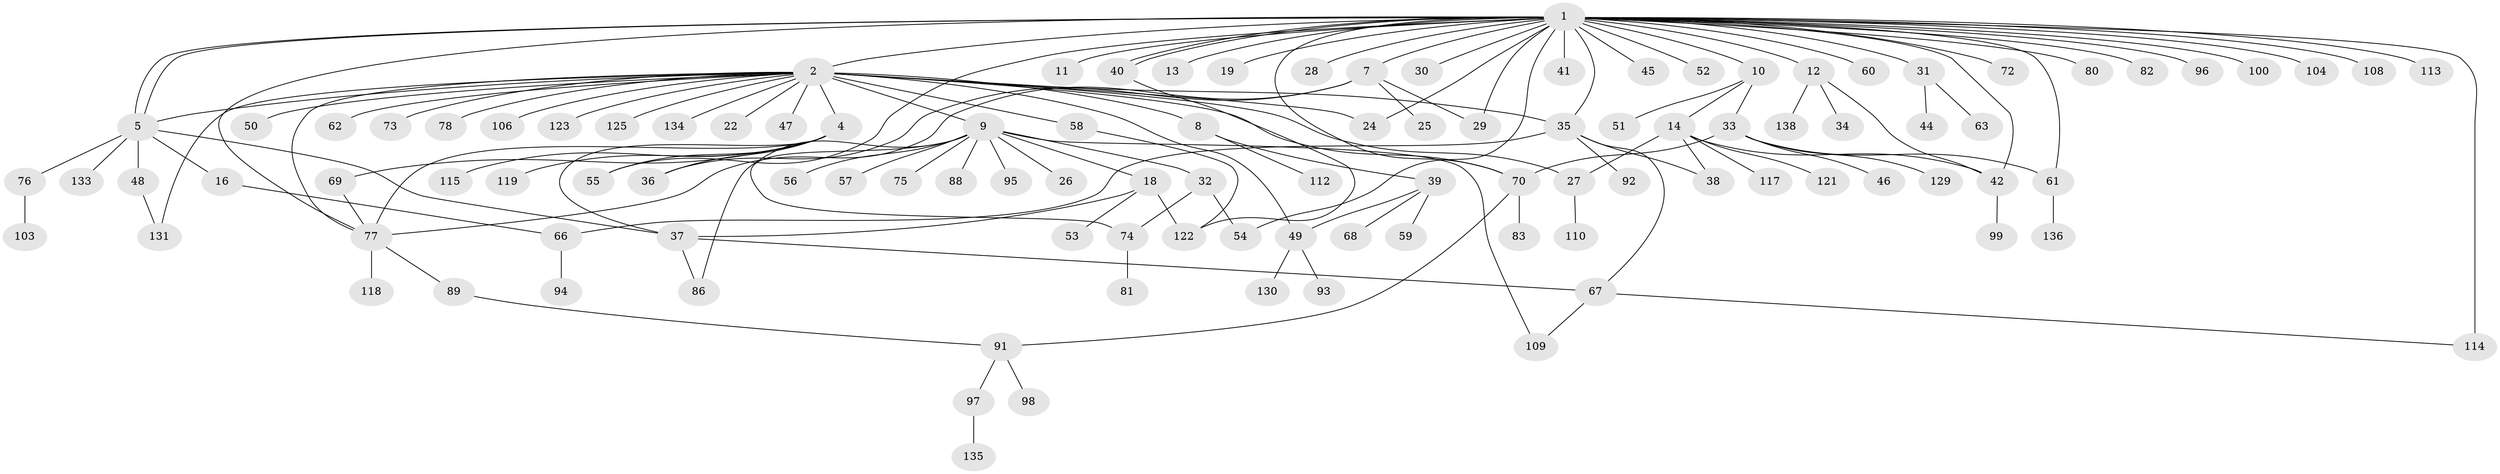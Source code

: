 // Generated by graph-tools (version 1.1) at 2025/51/02/27/25 19:51:57]
// undirected, 109 vertices, 141 edges
graph export_dot {
graph [start="1"]
  node [color=gray90,style=filled];
  1 [super="+17"];
  2 [super="+3"];
  4 [super="+71"];
  5 [super="+6"];
  7 [super="+20"];
  8 [super="+43"];
  9 [super="+15"];
  10;
  11;
  12 [super="+21"];
  13;
  14 [super="+23"];
  16;
  18;
  19 [super="+120"];
  22;
  24 [super="+85"];
  25;
  26;
  27 [super="+124"];
  28 [super="+65"];
  29 [super="+90"];
  30;
  31;
  32 [super="+111"];
  33 [super="+64"];
  34;
  35 [super="+101"];
  36;
  37 [super="+127"];
  38;
  39;
  40 [super="+126"];
  41;
  42;
  44;
  45;
  46;
  47;
  48 [super="+84"];
  49 [super="+79"];
  50;
  51;
  52;
  53;
  54 [super="+128"];
  55 [super="+105"];
  56;
  57;
  58;
  59;
  60;
  61;
  62;
  63 [super="+87"];
  66;
  67 [super="+107"];
  68;
  69;
  70;
  72;
  73;
  74 [super="+132"];
  75;
  76;
  77 [super="+102"];
  78;
  80;
  81;
  82;
  83;
  86;
  88;
  89;
  91 [super="+137"];
  92;
  93;
  94;
  95;
  96;
  97;
  98;
  99;
  100;
  103;
  104;
  106;
  108;
  109 [super="+116"];
  110;
  112;
  113;
  114;
  115;
  117;
  118;
  119;
  121;
  122;
  123;
  125;
  129;
  130;
  131;
  133;
  134;
  135;
  136;
  138;
  1 -- 2 [weight=3];
  1 -- 5;
  1 -- 5;
  1 -- 7;
  1 -- 10;
  1 -- 11;
  1 -- 12;
  1 -- 13;
  1 -- 19;
  1 -- 24;
  1 -- 28;
  1 -- 29;
  1 -- 30;
  1 -- 31;
  1 -- 35;
  1 -- 40;
  1 -- 40;
  1 -- 41;
  1 -- 42;
  1 -- 45;
  1 -- 52;
  1 -- 54;
  1 -- 60;
  1 -- 61;
  1 -- 70;
  1 -- 72;
  1 -- 80;
  1 -- 82;
  1 -- 96;
  1 -- 100;
  1 -- 104;
  1 -- 108;
  1 -- 114 [weight=2];
  1 -- 113;
  1 -- 55;
  1 -- 77;
  2 -- 9 [weight=2];
  2 -- 62;
  2 -- 131;
  2 -- 4;
  2 -- 5;
  2 -- 134;
  2 -- 70;
  2 -- 8;
  2 -- 73;
  2 -- 77;
  2 -- 78;
  2 -- 22;
  2 -- 27;
  2 -- 35;
  2 -- 106;
  2 -- 47;
  2 -- 49;
  2 -- 50;
  2 -- 58;
  2 -- 123;
  2 -- 125;
  2 -- 24;
  4 -- 36;
  4 -- 55;
  4 -- 69;
  4 -- 115;
  4 -- 119;
  4 -- 37;
  4 -- 77;
  5 -- 133;
  5 -- 16;
  5 -- 48;
  5 -- 37;
  5 -- 76;
  7 -- 25;
  7 -- 29;
  7 -- 36;
  7 -- 77;
  8 -- 39;
  8 -- 112;
  9 -- 18;
  9 -- 26;
  9 -- 32;
  9 -- 74;
  9 -- 75;
  9 -- 86;
  9 -- 88;
  9 -- 95;
  9 -- 109;
  9 -- 56;
  9 -- 57;
  10 -- 14;
  10 -- 33;
  10 -- 51;
  12 -- 42;
  12 -- 34;
  12 -- 138;
  14 -- 38;
  14 -- 42;
  14 -- 117;
  14 -- 121;
  14 -- 27;
  16 -- 66;
  18 -- 37;
  18 -- 53;
  18 -- 122;
  27 -- 110;
  31 -- 44;
  31 -- 63;
  32 -- 74;
  32 -- 54;
  33 -- 46;
  33 -- 61;
  33 -- 70;
  33 -- 129;
  35 -- 38;
  35 -- 66;
  35 -- 67;
  35 -- 92;
  37 -- 67;
  37 -- 86;
  39 -- 49;
  39 -- 59;
  39 -- 68;
  40 -- 122;
  42 -- 99;
  48 -- 131;
  49 -- 130;
  49 -- 93;
  58 -- 122;
  61 -- 136;
  66 -- 94;
  67 -- 109;
  67 -- 114;
  69 -- 77;
  70 -- 83;
  70 -- 91;
  74 -- 81;
  76 -- 103;
  77 -- 89;
  77 -- 118;
  89 -- 91;
  91 -- 97;
  91 -- 98;
  97 -- 135;
}

